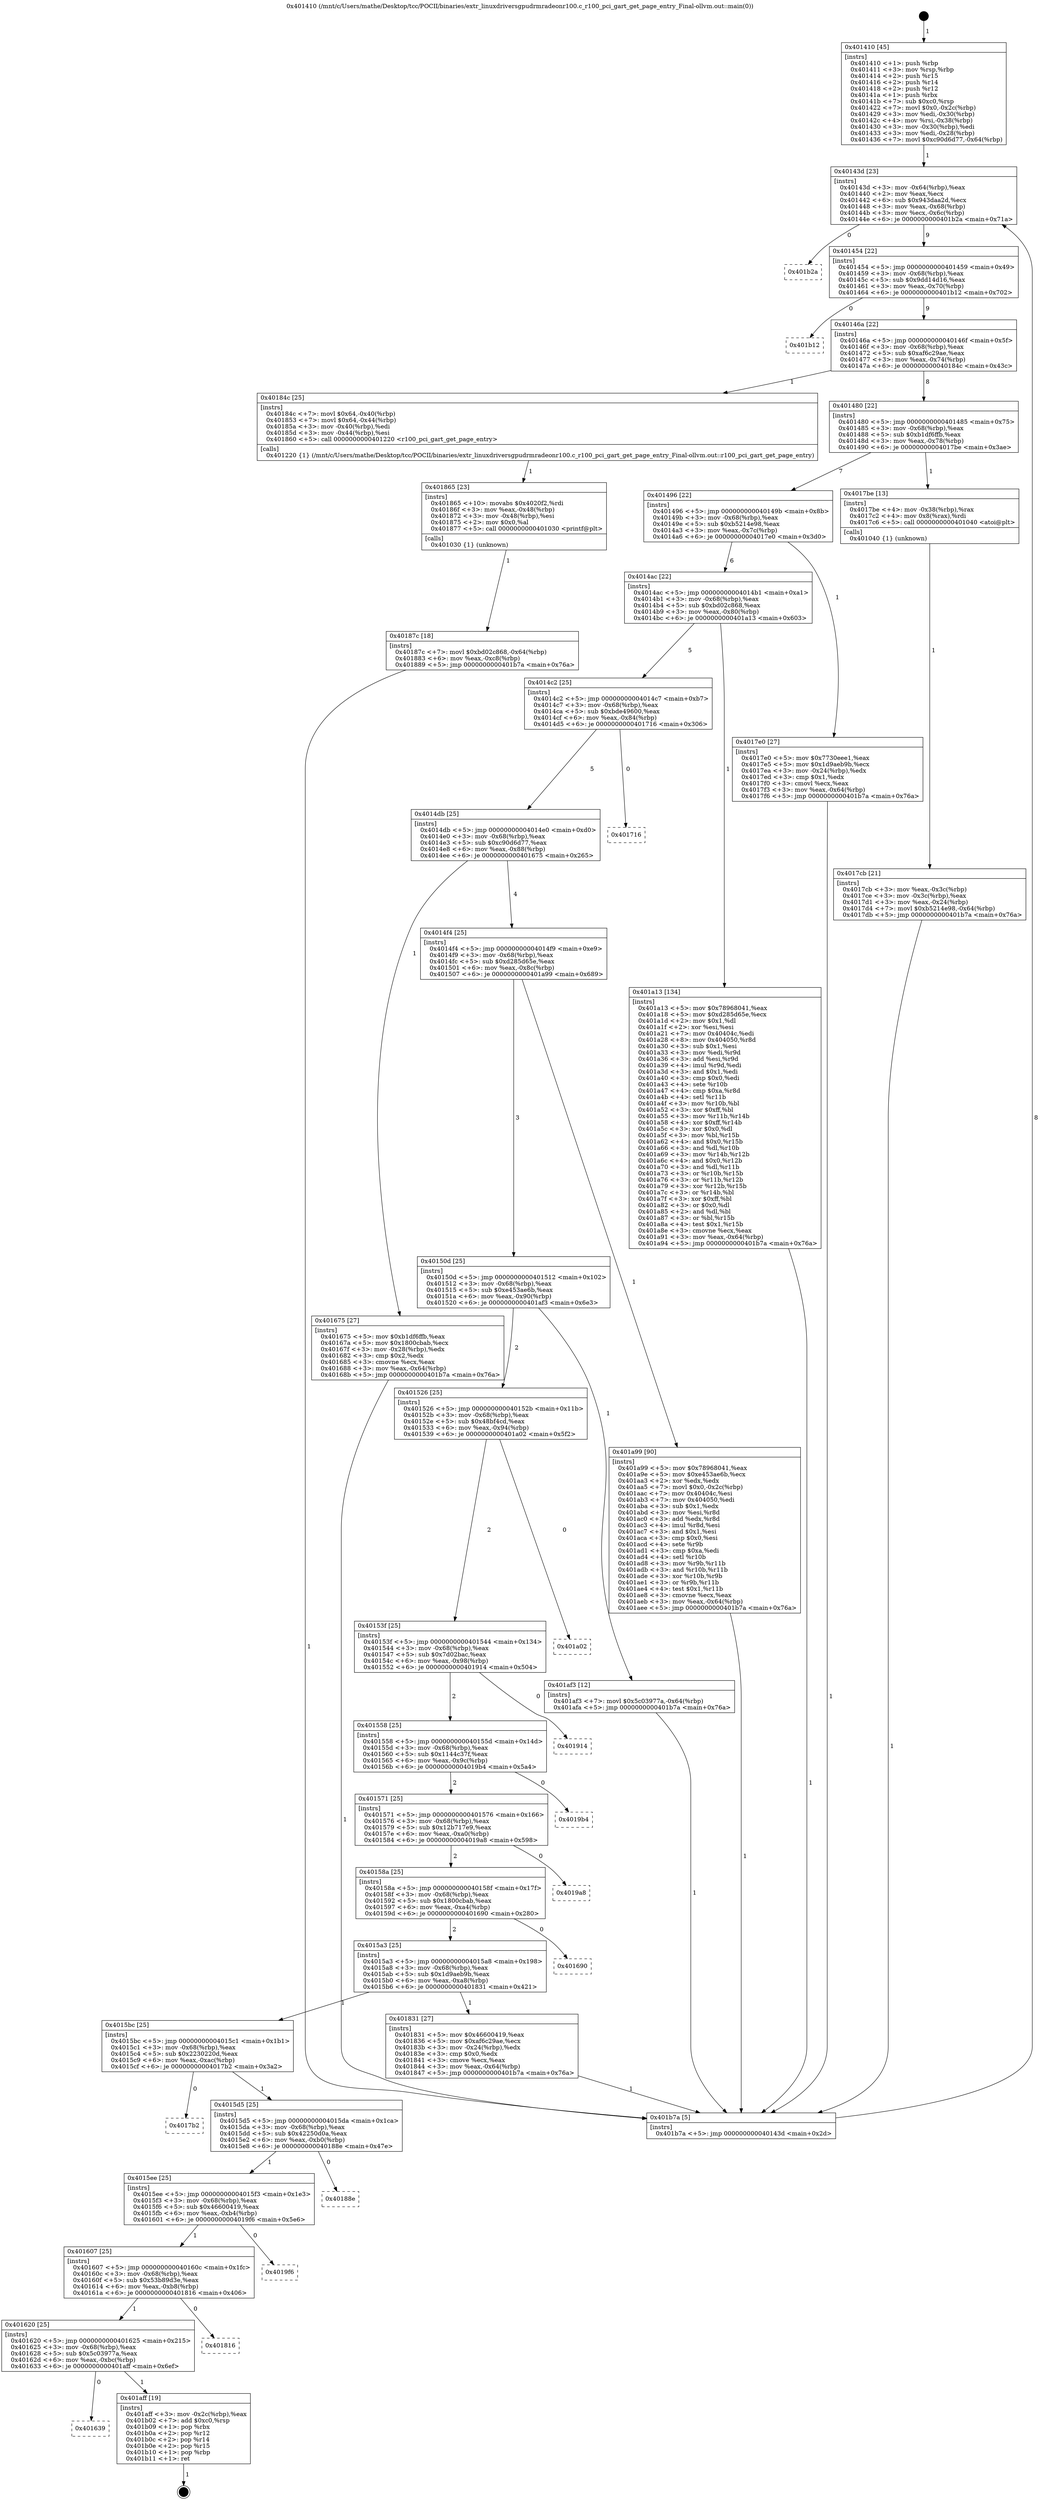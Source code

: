 digraph "0x401410" {
  label = "0x401410 (/mnt/c/Users/mathe/Desktop/tcc/POCII/binaries/extr_linuxdriversgpudrmradeonr100.c_r100_pci_gart_get_page_entry_Final-ollvm.out::main(0))"
  labelloc = "t"
  node[shape=record]

  Entry [label="",width=0.3,height=0.3,shape=circle,fillcolor=black,style=filled]
  "0x40143d" [label="{
     0x40143d [23]\l
     | [instrs]\l
     &nbsp;&nbsp;0x40143d \<+3\>: mov -0x64(%rbp),%eax\l
     &nbsp;&nbsp;0x401440 \<+2\>: mov %eax,%ecx\l
     &nbsp;&nbsp;0x401442 \<+6\>: sub $0x943daa2d,%ecx\l
     &nbsp;&nbsp;0x401448 \<+3\>: mov %eax,-0x68(%rbp)\l
     &nbsp;&nbsp;0x40144b \<+3\>: mov %ecx,-0x6c(%rbp)\l
     &nbsp;&nbsp;0x40144e \<+6\>: je 0000000000401b2a \<main+0x71a\>\l
  }"]
  "0x401b2a" [label="{
     0x401b2a\l
  }", style=dashed]
  "0x401454" [label="{
     0x401454 [22]\l
     | [instrs]\l
     &nbsp;&nbsp;0x401454 \<+5\>: jmp 0000000000401459 \<main+0x49\>\l
     &nbsp;&nbsp;0x401459 \<+3\>: mov -0x68(%rbp),%eax\l
     &nbsp;&nbsp;0x40145c \<+5\>: sub $0x9dd14d16,%eax\l
     &nbsp;&nbsp;0x401461 \<+3\>: mov %eax,-0x70(%rbp)\l
     &nbsp;&nbsp;0x401464 \<+6\>: je 0000000000401b12 \<main+0x702\>\l
  }"]
  Exit [label="",width=0.3,height=0.3,shape=circle,fillcolor=black,style=filled,peripheries=2]
  "0x401b12" [label="{
     0x401b12\l
  }", style=dashed]
  "0x40146a" [label="{
     0x40146a [22]\l
     | [instrs]\l
     &nbsp;&nbsp;0x40146a \<+5\>: jmp 000000000040146f \<main+0x5f\>\l
     &nbsp;&nbsp;0x40146f \<+3\>: mov -0x68(%rbp),%eax\l
     &nbsp;&nbsp;0x401472 \<+5\>: sub $0xaf6c29ae,%eax\l
     &nbsp;&nbsp;0x401477 \<+3\>: mov %eax,-0x74(%rbp)\l
     &nbsp;&nbsp;0x40147a \<+6\>: je 000000000040184c \<main+0x43c\>\l
  }"]
  "0x401639" [label="{
     0x401639\l
  }", style=dashed]
  "0x40184c" [label="{
     0x40184c [25]\l
     | [instrs]\l
     &nbsp;&nbsp;0x40184c \<+7\>: movl $0x64,-0x40(%rbp)\l
     &nbsp;&nbsp;0x401853 \<+7\>: movl $0x64,-0x44(%rbp)\l
     &nbsp;&nbsp;0x40185a \<+3\>: mov -0x40(%rbp),%edi\l
     &nbsp;&nbsp;0x40185d \<+3\>: mov -0x44(%rbp),%esi\l
     &nbsp;&nbsp;0x401860 \<+5\>: call 0000000000401220 \<r100_pci_gart_get_page_entry\>\l
     | [calls]\l
     &nbsp;&nbsp;0x401220 \{1\} (/mnt/c/Users/mathe/Desktop/tcc/POCII/binaries/extr_linuxdriversgpudrmradeonr100.c_r100_pci_gart_get_page_entry_Final-ollvm.out::r100_pci_gart_get_page_entry)\l
  }"]
  "0x401480" [label="{
     0x401480 [22]\l
     | [instrs]\l
     &nbsp;&nbsp;0x401480 \<+5\>: jmp 0000000000401485 \<main+0x75\>\l
     &nbsp;&nbsp;0x401485 \<+3\>: mov -0x68(%rbp),%eax\l
     &nbsp;&nbsp;0x401488 \<+5\>: sub $0xb1df6ffb,%eax\l
     &nbsp;&nbsp;0x40148d \<+3\>: mov %eax,-0x78(%rbp)\l
     &nbsp;&nbsp;0x401490 \<+6\>: je 00000000004017be \<main+0x3ae\>\l
  }"]
  "0x401aff" [label="{
     0x401aff [19]\l
     | [instrs]\l
     &nbsp;&nbsp;0x401aff \<+3\>: mov -0x2c(%rbp),%eax\l
     &nbsp;&nbsp;0x401b02 \<+7\>: add $0xc0,%rsp\l
     &nbsp;&nbsp;0x401b09 \<+1\>: pop %rbx\l
     &nbsp;&nbsp;0x401b0a \<+2\>: pop %r12\l
     &nbsp;&nbsp;0x401b0c \<+2\>: pop %r14\l
     &nbsp;&nbsp;0x401b0e \<+2\>: pop %r15\l
     &nbsp;&nbsp;0x401b10 \<+1\>: pop %rbp\l
     &nbsp;&nbsp;0x401b11 \<+1\>: ret\l
  }"]
  "0x4017be" [label="{
     0x4017be [13]\l
     | [instrs]\l
     &nbsp;&nbsp;0x4017be \<+4\>: mov -0x38(%rbp),%rax\l
     &nbsp;&nbsp;0x4017c2 \<+4\>: mov 0x8(%rax),%rdi\l
     &nbsp;&nbsp;0x4017c6 \<+5\>: call 0000000000401040 \<atoi@plt\>\l
     | [calls]\l
     &nbsp;&nbsp;0x401040 \{1\} (unknown)\l
  }"]
  "0x401496" [label="{
     0x401496 [22]\l
     | [instrs]\l
     &nbsp;&nbsp;0x401496 \<+5\>: jmp 000000000040149b \<main+0x8b\>\l
     &nbsp;&nbsp;0x40149b \<+3\>: mov -0x68(%rbp),%eax\l
     &nbsp;&nbsp;0x40149e \<+5\>: sub $0xb5214e98,%eax\l
     &nbsp;&nbsp;0x4014a3 \<+3\>: mov %eax,-0x7c(%rbp)\l
     &nbsp;&nbsp;0x4014a6 \<+6\>: je 00000000004017e0 \<main+0x3d0\>\l
  }"]
  "0x401620" [label="{
     0x401620 [25]\l
     | [instrs]\l
     &nbsp;&nbsp;0x401620 \<+5\>: jmp 0000000000401625 \<main+0x215\>\l
     &nbsp;&nbsp;0x401625 \<+3\>: mov -0x68(%rbp),%eax\l
     &nbsp;&nbsp;0x401628 \<+5\>: sub $0x5c03977a,%eax\l
     &nbsp;&nbsp;0x40162d \<+6\>: mov %eax,-0xbc(%rbp)\l
     &nbsp;&nbsp;0x401633 \<+6\>: je 0000000000401aff \<main+0x6ef\>\l
  }"]
  "0x4017e0" [label="{
     0x4017e0 [27]\l
     | [instrs]\l
     &nbsp;&nbsp;0x4017e0 \<+5\>: mov $0x7730eee1,%eax\l
     &nbsp;&nbsp;0x4017e5 \<+5\>: mov $0x1d9aeb9b,%ecx\l
     &nbsp;&nbsp;0x4017ea \<+3\>: mov -0x24(%rbp),%edx\l
     &nbsp;&nbsp;0x4017ed \<+3\>: cmp $0x1,%edx\l
     &nbsp;&nbsp;0x4017f0 \<+3\>: cmovl %ecx,%eax\l
     &nbsp;&nbsp;0x4017f3 \<+3\>: mov %eax,-0x64(%rbp)\l
     &nbsp;&nbsp;0x4017f6 \<+5\>: jmp 0000000000401b7a \<main+0x76a\>\l
  }"]
  "0x4014ac" [label="{
     0x4014ac [22]\l
     | [instrs]\l
     &nbsp;&nbsp;0x4014ac \<+5\>: jmp 00000000004014b1 \<main+0xa1\>\l
     &nbsp;&nbsp;0x4014b1 \<+3\>: mov -0x68(%rbp),%eax\l
     &nbsp;&nbsp;0x4014b4 \<+5\>: sub $0xbd02c868,%eax\l
     &nbsp;&nbsp;0x4014b9 \<+3\>: mov %eax,-0x80(%rbp)\l
     &nbsp;&nbsp;0x4014bc \<+6\>: je 0000000000401a13 \<main+0x603\>\l
  }"]
  "0x401816" [label="{
     0x401816\l
  }", style=dashed]
  "0x401a13" [label="{
     0x401a13 [134]\l
     | [instrs]\l
     &nbsp;&nbsp;0x401a13 \<+5\>: mov $0x78968041,%eax\l
     &nbsp;&nbsp;0x401a18 \<+5\>: mov $0xd285d65e,%ecx\l
     &nbsp;&nbsp;0x401a1d \<+2\>: mov $0x1,%dl\l
     &nbsp;&nbsp;0x401a1f \<+2\>: xor %esi,%esi\l
     &nbsp;&nbsp;0x401a21 \<+7\>: mov 0x40404c,%edi\l
     &nbsp;&nbsp;0x401a28 \<+8\>: mov 0x404050,%r8d\l
     &nbsp;&nbsp;0x401a30 \<+3\>: sub $0x1,%esi\l
     &nbsp;&nbsp;0x401a33 \<+3\>: mov %edi,%r9d\l
     &nbsp;&nbsp;0x401a36 \<+3\>: add %esi,%r9d\l
     &nbsp;&nbsp;0x401a39 \<+4\>: imul %r9d,%edi\l
     &nbsp;&nbsp;0x401a3d \<+3\>: and $0x1,%edi\l
     &nbsp;&nbsp;0x401a40 \<+3\>: cmp $0x0,%edi\l
     &nbsp;&nbsp;0x401a43 \<+4\>: sete %r10b\l
     &nbsp;&nbsp;0x401a47 \<+4\>: cmp $0xa,%r8d\l
     &nbsp;&nbsp;0x401a4b \<+4\>: setl %r11b\l
     &nbsp;&nbsp;0x401a4f \<+3\>: mov %r10b,%bl\l
     &nbsp;&nbsp;0x401a52 \<+3\>: xor $0xff,%bl\l
     &nbsp;&nbsp;0x401a55 \<+3\>: mov %r11b,%r14b\l
     &nbsp;&nbsp;0x401a58 \<+4\>: xor $0xff,%r14b\l
     &nbsp;&nbsp;0x401a5c \<+3\>: xor $0x0,%dl\l
     &nbsp;&nbsp;0x401a5f \<+3\>: mov %bl,%r15b\l
     &nbsp;&nbsp;0x401a62 \<+4\>: and $0x0,%r15b\l
     &nbsp;&nbsp;0x401a66 \<+3\>: and %dl,%r10b\l
     &nbsp;&nbsp;0x401a69 \<+3\>: mov %r14b,%r12b\l
     &nbsp;&nbsp;0x401a6c \<+4\>: and $0x0,%r12b\l
     &nbsp;&nbsp;0x401a70 \<+3\>: and %dl,%r11b\l
     &nbsp;&nbsp;0x401a73 \<+3\>: or %r10b,%r15b\l
     &nbsp;&nbsp;0x401a76 \<+3\>: or %r11b,%r12b\l
     &nbsp;&nbsp;0x401a79 \<+3\>: xor %r12b,%r15b\l
     &nbsp;&nbsp;0x401a7c \<+3\>: or %r14b,%bl\l
     &nbsp;&nbsp;0x401a7f \<+3\>: xor $0xff,%bl\l
     &nbsp;&nbsp;0x401a82 \<+3\>: or $0x0,%dl\l
     &nbsp;&nbsp;0x401a85 \<+2\>: and %dl,%bl\l
     &nbsp;&nbsp;0x401a87 \<+3\>: or %bl,%r15b\l
     &nbsp;&nbsp;0x401a8a \<+4\>: test $0x1,%r15b\l
     &nbsp;&nbsp;0x401a8e \<+3\>: cmovne %ecx,%eax\l
     &nbsp;&nbsp;0x401a91 \<+3\>: mov %eax,-0x64(%rbp)\l
     &nbsp;&nbsp;0x401a94 \<+5\>: jmp 0000000000401b7a \<main+0x76a\>\l
  }"]
  "0x4014c2" [label="{
     0x4014c2 [25]\l
     | [instrs]\l
     &nbsp;&nbsp;0x4014c2 \<+5\>: jmp 00000000004014c7 \<main+0xb7\>\l
     &nbsp;&nbsp;0x4014c7 \<+3\>: mov -0x68(%rbp),%eax\l
     &nbsp;&nbsp;0x4014ca \<+5\>: sub $0xbde49600,%eax\l
     &nbsp;&nbsp;0x4014cf \<+6\>: mov %eax,-0x84(%rbp)\l
     &nbsp;&nbsp;0x4014d5 \<+6\>: je 0000000000401716 \<main+0x306\>\l
  }"]
  "0x401607" [label="{
     0x401607 [25]\l
     | [instrs]\l
     &nbsp;&nbsp;0x401607 \<+5\>: jmp 000000000040160c \<main+0x1fc\>\l
     &nbsp;&nbsp;0x40160c \<+3\>: mov -0x68(%rbp),%eax\l
     &nbsp;&nbsp;0x40160f \<+5\>: sub $0x53b89d3e,%eax\l
     &nbsp;&nbsp;0x401614 \<+6\>: mov %eax,-0xb8(%rbp)\l
     &nbsp;&nbsp;0x40161a \<+6\>: je 0000000000401816 \<main+0x406\>\l
  }"]
  "0x401716" [label="{
     0x401716\l
  }", style=dashed]
  "0x4014db" [label="{
     0x4014db [25]\l
     | [instrs]\l
     &nbsp;&nbsp;0x4014db \<+5\>: jmp 00000000004014e0 \<main+0xd0\>\l
     &nbsp;&nbsp;0x4014e0 \<+3\>: mov -0x68(%rbp),%eax\l
     &nbsp;&nbsp;0x4014e3 \<+5\>: sub $0xc90d6d77,%eax\l
     &nbsp;&nbsp;0x4014e8 \<+6\>: mov %eax,-0x88(%rbp)\l
     &nbsp;&nbsp;0x4014ee \<+6\>: je 0000000000401675 \<main+0x265\>\l
  }"]
  "0x4019f6" [label="{
     0x4019f6\l
  }", style=dashed]
  "0x401675" [label="{
     0x401675 [27]\l
     | [instrs]\l
     &nbsp;&nbsp;0x401675 \<+5\>: mov $0xb1df6ffb,%eax\l
     &nbsp;&nbsp;0x40167a \<+5\>: mov $0x1800cbab,%ecx\l
     &nbsp;&nbsp;0x40167f \<+3\>: mov -0x28(%rbp),%edx\l
     &nbsp;&nbsp;0x401682 \<+3\>: cmp $0x2,%edx\l
     &nbsp;&nbsp;0x401685 \<+3\>: cmovne %ecx,%eax\l
     &nbsp;&nbsp;0x401688 \<+3\>: mov %eax,-0x64(%rbp)\l
     &nbsp;&nbsp;0x40168b \<+5\>: jmp 0000000000401b7a \<main+0x76a\>\l
  }"]
  "0x4014f4" [label="{
     0x4014f4 [25]\l
     | [instrs]\l
     &nbsp;&nbsp;0x4014f4 \<+5\>: jmp 00000000004014f9 \<main+0xe9\>\l
     &nbsp;&nbsp;0x4014f9 \<+3\>: mov -0x68(%rbp),%eax\l
     &nbsp;&nbsp;0x4014fc \<+5\>: sub $0xd285d65e,%eax\l
     &nbsp;&nbsp;0x401501 \<+6\>: mov %eax,-0x8c(%rbp)\l
     &nbsp;&nbsp;0x401507 \<+6\>: je 0000000000401a99 \<main+0x689\>\l
  }"]
  "0x401b7a" [label="{
     0x401b7a [5]\l
     | [instrs]\l
     &nbsp;&nbsp;0x401b7a \<+5\>: jmp 000000000040143d \<main+0x2d\>\l
  }"]
  "0x401410" [label="{
     0x401410 [45]\l
     | [instrs]\l
     &nbsp;&nbsp;0x401410 \<+1\>: push %rbp\l
     &nbsp;&nbsp;0x401411 \<+3\>: mov %rsp,%rbp\l
     &nbsp;&nbsp;0x401414 \<+2\>: push %r15\l
     &nbsp;&nbsp;0x401416 \<+2\>: push %r14\l
     &nbsp;&nbsp;0x401418 \<+2\>: push %r12\l
     &nbsp;&nbsp;0x40141a \<+1\>: push %rbx\l
     &nbsp;&nbsp;0x40141b \<+7\>: sub $0xc0,%rsp\l
     &nbsp;&nbsp;0x401422 \<+7\>: movl $0x0,-0x2c(%rbp)\l
     &nbsp;&nbsp;0x401429 \<+3\>: mov %edi,-0x30(%rbp)\l
     &nbsp;&nbsp;0x40142c \<+4\>: mov %rsi,-0x38(%rbp)\l
     &nbsp;&nbsp;0x401430 \<+3\>: mov -0x30(%rbp),%edi\l
     &nbsp;&nbsp;0x401433 \<+3\>: mov %edi,-0x28(%rbp)\l
     &nbsp;&nbsp;0x401436 \<+7\>: movl $0xc90d6d77,-0x64(%rbp)\l
  }"]
  "0x4017cb" [label="{
     0x4017cb [21]\l
     | [instrs]\l
     &nbsp;&nbsp;0x4017cb \<+3\>: mov %eax,-0x3c(%rbp)\l
     &nbsp;&nbsp;0x4017ce \<+3\>: mov -0x3c(%rbp),%eax\l
     &nbsp;&nbsp;0x4017d1 \<+3\>: mov %eax,-0x24(%rbp)\l
     &nbsp;&nbsp;0x4017d4 \<+7\>: movl $0xb5214e98,-0x64(%rbp)\l
     &nbsp;&nbsp;0x4017db \<+5\>: jmp 0000000000401b7a \<main+0x76a\>\l
  }"]
  "0x4015ee" [label="{
     0x4015ee [25]\l
     | [instrs]\l
     &nbsp;&nbsp;0x4015ee \<+5\>: jmp 00000000004015f3 \<main+0x1e3\>\l
     &nbsp;&nbsp;0x4015f3 \<+3\>: mov -0x68(%rbp),%eax\l
     &nbsp;&nbsp;0x4015f6 \<+5\>: sub $0x46600419,%eax\l
     &nbsp;&nbsp;0x4015fb \<+6\>: mov %eax,-0xb4(%rbp)\l
     &nbsp;&nbsp;0x401601 \<+6\>: je 00000000004019f6 \<main+0x5e6\>\l
  }"]
  "0x401a99" [label="{
     0x401a99 [90]\l
     | [instrs]\l
     &nbsp;&nbsp;0x401a99 \<+5\>: mov $0x78968041,%eax\l
     &nbsp;&nbsp;0x401a9e \<+5\>: mov $0xe453ae6b,%ecx\l
     &nbsp;&nbsp;0x401aa3 \<+2\>: xor %edx,%edx\l
     &nbsp;&nbsp;0x401aa5 \<+7\>: movl $0x0,-0x2c(%rbp)\l
     &nbsp;&nbsp;0x401aac \<+7\>: mov 0x40404c,%esi\l
     &nbsp;&nbsp;0x401ab3 \<+7\>: mov 0x404050,%edi\l
     &nbsp;&nbsp;0x401aba \<+3\>: sub $0x1,%edx\l
     &nbsp;&nbsp;0x401abd \<+3\>: mov %esi,%r8d\l
     &nbsp;&nbsp;0x401ac0 \<+3\>: add %edx,%r8d\l
     &nbsp;&nbsp;0x401ac3 \<+4\>: imul %r8d,%esi\l
     &nbsp;&nbsp;0x401ac7 \<+3\>: and $0x1,%esi\l
     &nbsp;&nbsp;0x401aca \<+3\>: cmp $0x0,%esi\l
     &nbsp;&nbsp;0x401acd \<+4\>: sete %r9b\l
     &nbsp;&nbsp;0x401ad1 \<+3\>: cmp $0xa,%edi\l
     &nbsp;&nbsp;0x401ad4 \<+4\>: setl %r10b\l
     &nbsp;&nbsp;0x401ad8 \<+3\>: mov %r9b,%r11b\l
     &nbsp;&nbsp;0x401adb \<+3\>: and %r10b,%r11b\l
     &nbsp;&nbsp;0x401ade \<+3\>: xor %r10b,%r9b\l
     &nbsp;&nbsp;0x401ae1 \<+3\>: or %r9b,%r11b\l
     &nbsp;&nbsp;0x401ae4 \<+4\>: test $0x1,%r11b\l
     &nbsp;&nbsp;0x401ae8 \<+3\>: cmovne %ecx,%eax\l
     &nbsp;&nbsp;0x401aeb \<+3\>: mov %eax,-0x64(%rbp)\l
     &nbsp;&nbsp;0x401aee \<+5\>: jmp 0000000000401b7a \<main+0x76a\>\l
  }"]
  "0x40150d" [label="{
     0x40150d [25]\l
     | [instrs]\l
     &nbsp;&nbsp;0x40150d \<+5\>: jmp 0000000000401512 \<main+0x102\>\l
     &nbsp;&nbsp;0x401512 \<+3\>: mov -0x68(%rbp),%eax\l
     &nbsp;&nbsp;0x401515 \<+5\>: sub $0xe453ae6b,%eax\l
     &nbsp;&nbsp;0x40151a \<+6\>: mov %eax,-0x90(%rbp)\l
     &nbsp;&nbsp;0x401520 \<+6\>: je 0000000000401af3 \<main+0x6e3\>\l
  }"]
  "0x40188e" [label="{
     0x40188e\l
  }", style=dashed]
  "0x401af3" [label="{
     0x401af3 [12]\l
     | [instrs]\l
     &nbsp;&nbsp;0x401af3 \<+7\>: movl $0x5c03977a,-0x64(%rbp)\l
     &nbsp;&nbsp;0x401afa \<+5\>: jmp 0000000000401b7a \<main+0x76a\>\l
  }"]
  "0x401526" [label="{
     0x401526 [25]\l
     | [instrs]\l
     &nbsp;&nbsp;0x401526 \<+5\>: jmp 000000000040152b \<main+0x11b\>\l
     &nbsp;&nbsp;0x40152b \<+3\>: mov -0x68(%rbp),%eax\l
     &nbsp;&nbsp;0x40152e \<+5\>: sub $0x48bf4cd,%eax\l
     &nbsp;&nbsp;0x401533 \<+6\>: mov %eax,-0x94(%rbp)\l
     &nbsp;&nbsp;0x401539 \<+6\>: je 0000000000401a02 \<main+0x5f2\>\l
  }"]
  "0x4015d5" [label="{
     0x4015d5 [25]\l
     | [instrs]\l
     &nbsp;&nbsp;0x4015d5 \<+5\>: jmp 00000000004015da \<main+0x1ca\>\l
     &nbsp;&nbsp;0x4015da \<+3\>: mov -0x68(%rbp),%eax\l
     &nbsp;&nbsp;0x4015dd \<+5\>: sub $0x42250d0a,%eax\l
     &nbsp;&nbsp;0x4015e2 \<+6\>: mov %eax,-0xb0(%rbp)\l
     &nbsp;&nbsp;0x4015e8 \<+6\>: je 000000000040188e \<main+0x47e\>\l
  }"]
  "0x401a02" [label="{
     0x401a02\l
  }", style=dashed]
  "0x40153f" [label="{
     0x40153f [25]\l
     | [instrs]\l
     &nbsp;&nbsp;0x40153f \<+5\>: jmp 0000000000401544 \<main+0x134\>\l
     &nbsp;&nbsp;0x401544 \<+3\>: mov -0x68(%rbp),%eax\l
     &nbsp;&nbsp;0x401547 \<+5\>: sub $0x7d02bac,%eax\l
     &nbsp;&nbsp;0x40154c \<+6\>: mov %eax,-0x98(%rbp)\l
     &nbsp;&nbsp;0x401552 \<+6\>: je 0000000000401914 \<main+0x504\>\l
  }"]
  "0x4017b2" [label="{
     0x4017b2\l
  }", style=dashed]
  "0x401914" [label="{
     0x401914\l
  }", style=dashed]
  "0x401558" [label="{
     0x401558 [25]\l
     | [instrs]\l
     &nbsp;&nbsp;0x401558 \<+5\>: jmp 000000000040155d \<main+0x14d\>\l
     &nbsp;&nbsp;0x40155d \<+3\>: mov -0x68(%rbp),%eax\l
     &nbsp;&nbsp;0x401560 \<+5\>: sub $0x1144c37f,%eax\l
     &nbsp;&nbsp;0x401565 \<+6\>: mov %eax,-0x9c(%rbp)\l
     &nbsp;&nbsp;0x40156b \<+6\>: je 00000000004019b4 \<main+0x5a4\>\l
  }"]
  "0x40187c" [label="{
     0x40187c [18]\l
     | [instrs]\l
     &nbsp;&nbsp;0x40187c \<+7\>: movl $0xbd02c868,-0x64(%rbp)\l
     &nbsp;&nbsp;0x401883 \<+6\>: mov %eax,-0xc8(%rbp)\l
     &nbsp;&nbsp;0x401889 \<+5\>: jmp 0000000000401b7a \<main+0x76a\>\l
  }"]
  "0x4019b4" [label="{
     0x4019b4\l
  }", style=dashed]
  "0x401571" [label="{
     0x401571 [25]\l
     | [instrs]\l
     &nbsp;&nbsp;0x401571 \<+5\>: jmp 0000000000401576 \<main+0x166\>\l
     &nbsp;&nbsp;0x401576 \<+3\>: mov -0x68(%rbp),%eax\l
     &nbsp;&nbsp;0x401579 \<+5\>: sub $0x12b717e9,%eax\l
     &nbsp;&nbsp;0x40157e \<+6\>: mov %eax,-0xa0(%rbp)\l
     &nbsp;&nbsp;0x401584 \<+6\>: je 00000000004019a8 \<main+0x598\>\l
  }"]
  "0x401865" [label="{
     0x401865 [23]\l
     | [instrs]\l
     &nbsp;&nbsp;0x401865 \<+10\>: movabs $0x4020f2,%rdi\l
     &nbsp;&nbsp;0x40186f \<+3\>: mov %eax,-0x48(%rbp)\l
     &nbsp;&nbsp;0x401872 \<+3\>: mov -0x48(%rbp),%esi\l
     &nbsp;&nbsp;0x401875 \<+2\>: mov $0x0,%al\l
     &nbsp;&nbsp;0x401877 \<+5\>: call 0000000000401030 \<printf@plt\>\l
     | [calls]\l
     &nbsp;&nbsp;0x401030 \{1\} (unknown)\l
  }"]
  "0x4019a8" [label="{
     0x4019a8\l
  }", style=dashed]
  "0x40158a" [label="{
     0x40158a [25]\l
     | [instrs]\l
     &nbsp;&nbsp;0x40158a \<+5\>: jmp 000000000040158f \<main+0x17f\>\l
     &nbsp;&nbsp;0x40158f \<+3\>: mov -0x68(%rbp),%eax\l
     &nbsp;&nbsp;0x401592 \<+5\>: sub $0x1800cbab,%eax\l
     &nbsp;&nbsp;0x401597 \<+6\>: mov %eax,-0xa4(%rbp)\l
     &nbsp;&nbsp;0x40159d \<+6\>: je 0000000000401690 \<main+0x280\>\l
  }"]
  "0x4015bc" [label="{
     0x4015bc [25]\l
     | [instrs]\l
     &nbsp;&nbsp;0x4015bc \<+5\>: jmp 00000000004015c1 \<main+0x1b1\>\l
     &nbsp;&nbsp;0x4015c1 \<+3\>: mov -0x68(%rbp),%eax\l
     &nbsp;&nbsp;0x4015c4 \<+5\>: sub $0x2230220d,%eax\l
     &nbsp;&nbsp;0x4015c9 \<+6\>: mov %eax,-0xac(%rbp)\l
     &nbsp;&nbsp;0x4015cf \<+6\>: je 00000000004017b2 \<main+0x3a2\>\l
  }"]
  "0x401690" [label="{
     0x401690\l
  }", style=dashed]
  "0x4015a3" [label="{
     0x4015a3 [25]\l
     | [instrs]\l
     &nbsp;&nbsp;0x4015a3 \<+5\>: jmp 00000000004015a8 \<main+0x198\>\l
     &nbsp;&nbsp;0x4015a8 \<+3\>: mov -0x68(%rbp),%eax\l
     &nbsp;&nbsp;0x4015ab \<+5\>: sub $0x1d9aeb9b,%eax\l
     &nbsp;&nbsp;0x4015b0 \<+6\>: mov %eax,-0xa8(%rbp)\l
     &nbsp;&nbsp;0x4015b6 \<+6\>: je 0000000000401831 \<main+0x421\>\l
  }"]
  "0x401831" [label="{
     0x401831 [27]\l
     | [instrs]\l
     &nbsp;&nbsp;0x401831 \<+5\>: mov $0x46600419,%eax\l
     &nbsp;&nbsp;0x401836 \<+5\>: mov $0xaf6c29ae,%ecx\l
     &nbsp;&nbsp;0x40183b \<+3\>: mov -0x24(%rbp),%edx\l
     &nbsp;&nbsp;0x40183e \<+3\>: cmp $0x0,%edx\l
     &nbsp;&nbsp;0x401841 \<+3\>: cmove %ecx,%eax\l
     &nbsp;&nbsp;0x401844 \<+3\>: mov %eax,-0x64(%rbp)\l
     &nbsp;&nbsp;0x401847 \<+5\>: jmp 0000000000401b7a \<main+0x76a\>\l
  }"]
  Entry -> "0x401410" [label=" 1"]
  "0x40143d" -> "0x401b2a" [label=" 0"]
  "0x40143d" -> "0x401454" [label=" 9"]
  "0x401aff" -> Exit [label=" 1"]
  "0x401454" -> "0x401b12" [label=" 0"]
  "0x401454" -> "0x40146a" [label=" 9"]
  "0x401620" -> "0x401639" [label=" 0"]
  "0x40146a" -> "0x40184c" [label=" 1"]
  "0x40146a" -> "0x401480" [label=" 8"]
  "0x401620" -> "0x401aff" [label=" 1"]
  "0x401480" -> "0x4017be" [label=" 1"]
  "0x401480" -> "0x401496" [label=" 7"]
  "0x401607" -> "0x401620" [label=" 1"]
  "0x401496" -> "0x4017e0" [label=" 1"]
  "0x401496" -> "0x4014ac" [label=" 6"]
  "0x401607" -> "0x401816" [label=" 0"]
  "0x4014ac" -> "0x401a13" [label=" 1"]
  "0x4014ac" -> "0x4014c2" [label=" 5"]
  "0x4015ee" -> "0x401607" [label=" 1"]
  "0x4014c2" -> "0x401716" [label=" 0"]
  "0x4014c2" -> "0x4014db" [label=" 5"]
  "0x4015ee" -> "0x4019f6" [label=" 0"]
  "0x4014db" -> "0x401675" [label=" 1"]
  "0x4014db" -> "0x4014f4" [label=" 4"]
  "0x401675" -> "0x401b7a" [label=" 1"]
  "0x401410" -> "0x40143d" [label=" 1"]
  "0x401b7a" -> "0x40143d" [label=" 8"]
  "0x4017be" -> "0x4017cb" [label=" 1"]
  "0x4017cb" -> "0x401b7a" [label=" 1"]
  "0x4017e0" -> "0x401b7a" [label=" 1"]
  "0x4015d5" -> "0x4015ee" [label=" 1"]
  "0x4014f4" -> "0x401a99" [label=" 1"]
  "0x4014f4" -> "0x40150d" [label=" 3"]
  "0x4015d5" -> "0x40188e" [label=" 0"]
  "0x40150d" -> "0x401af3" [label=" 1"]
  "0x40150d" -> "0x401526" [label=" 2"]
  "0x4015bc" -> "0x4015d5" [label=" 1"]
  "0x401526" -> "0x401a02" [label=" 0"]
  "0x401526" -> "0x40153f" [label=" 2"]
  "0x4015bc" -> "0x4017b2" [label=" 0"]
  "0x40153f" -> "0x401914" [label=" 0"]
  "0x40153f" -> "0x401558" [label=" 2"]
  "0x401af3" -> "0x401b7a" [label=" 1"]
  "0x401558" -> "0x4019b4" [label=" 0"]
  "0x401558" -> "0x401571" [label=" 2"]
  "0x401a99" -> "0x401b7a" [label=" 1"]
  "0x401571" -> "0x4019a8" [label=" 0"]
  "0x401571" -> "0x40158a" [label=" 2"]
  "0x401a13" -> "0x401b7a" [label=" 1"]
  "0x40158a" -> "0x401690" [label=" 0"]
  "0x40158a" -> "0x4015a3" [label=" 2"]
  "0x40187c" -> "0x401b7a" [label=" 1"]
  "0x4015a3" -> "0x401831" [label=" 1"]
  "0x4015a3" -> "0x4015bc" [label=" 1"]
  "0x401831" -> "0x401b7a" [label=" 1"]
  "0x40184c" -> "0x401865" [label=" 1"]
  "0x401865" -> "0x40187c" [label=" 1"]
}
